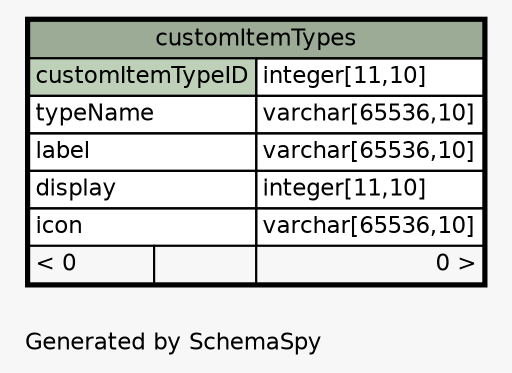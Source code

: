 // dot 2.34.0 on Linux 3.11.6-1-ARCH
// SchemaSpy rev 590
digraph "oneDegreeRelationshipsDiagram" {
  graph [
    rankdir="RL"
    bgcolor="#f7f7f7"
    label="\nGenerated by SchemaSpy"
    labeljust="l"
    nodesep="0.18"
    ranksep="0.46"
    fontname="Helvetica"
    fontsize="11"
  ];
  node [
    fontname="Helvetica"
    fontsize="11"
    shape="plaintext"
  ];
  edge [
    arrowsize="0.8"
  ];
  "customItemTypes" [
    label=<
    <TABLE BORDER="2" CELLBORDER="1" CELLSPACING="0" BGCOLOR="#ffffff">
      <TR><TD COLSPAN="3" BGCOLOR="#9bab96" ALIGN="CENTER">customItemTypes</TD></TR>
      <TR><TD PORT="customItemTypeID" COLSPAN="2" BGCOLOR="#bed1b8" ALIGN="LEFT">customItemTypeID</TD><TD PORT="customItemTypeID.type" ALIGN="LEFT">integer[11,10]</TD></TR>
      <TR><TD PORT="typeName" COLSPAN="2" ALIGN="LEFT">typeName</TD><TD PORT="typeName.type" ALIGN="LEFT">varchar[65536,10]</TD></TR>
      <TR><TD PORT="label" COLSPAN="2" ALIGN="LEFT">label</TD><TD PORT="label.type" ALIGN="LEFT">varchar[65536,10]</TD></TR>
      <TR><TD PORT="display" COLSPAN="2" ALIGN="LEFT">display</TD><TD PORT="display.type" ALIGN="LEFT">integer[11,10]</TD></TR>
      <TR><TD PORT="icon" COLSPAN="2" ALIGN="LEFT">icon</TD><TD PORT="icon.type" ALIGN="LEFT">varchar[65536,10]</TD></TR>
      <TR><TD ALIGN="LEFT" BGCOLOR="#f7f7f7">&lt; 0</TD><TD ALIGN="RIGHT" BGCOLOR="#f7f7f7">  </TD><TD ALIGN="RIGHT" BGCOLOR="#f7f7f7">0 &gt;</TD></TR>
    </TABLE>>
    URL="customItemTypes.html"
    tooltip="customItemTypes"
  ];
}
